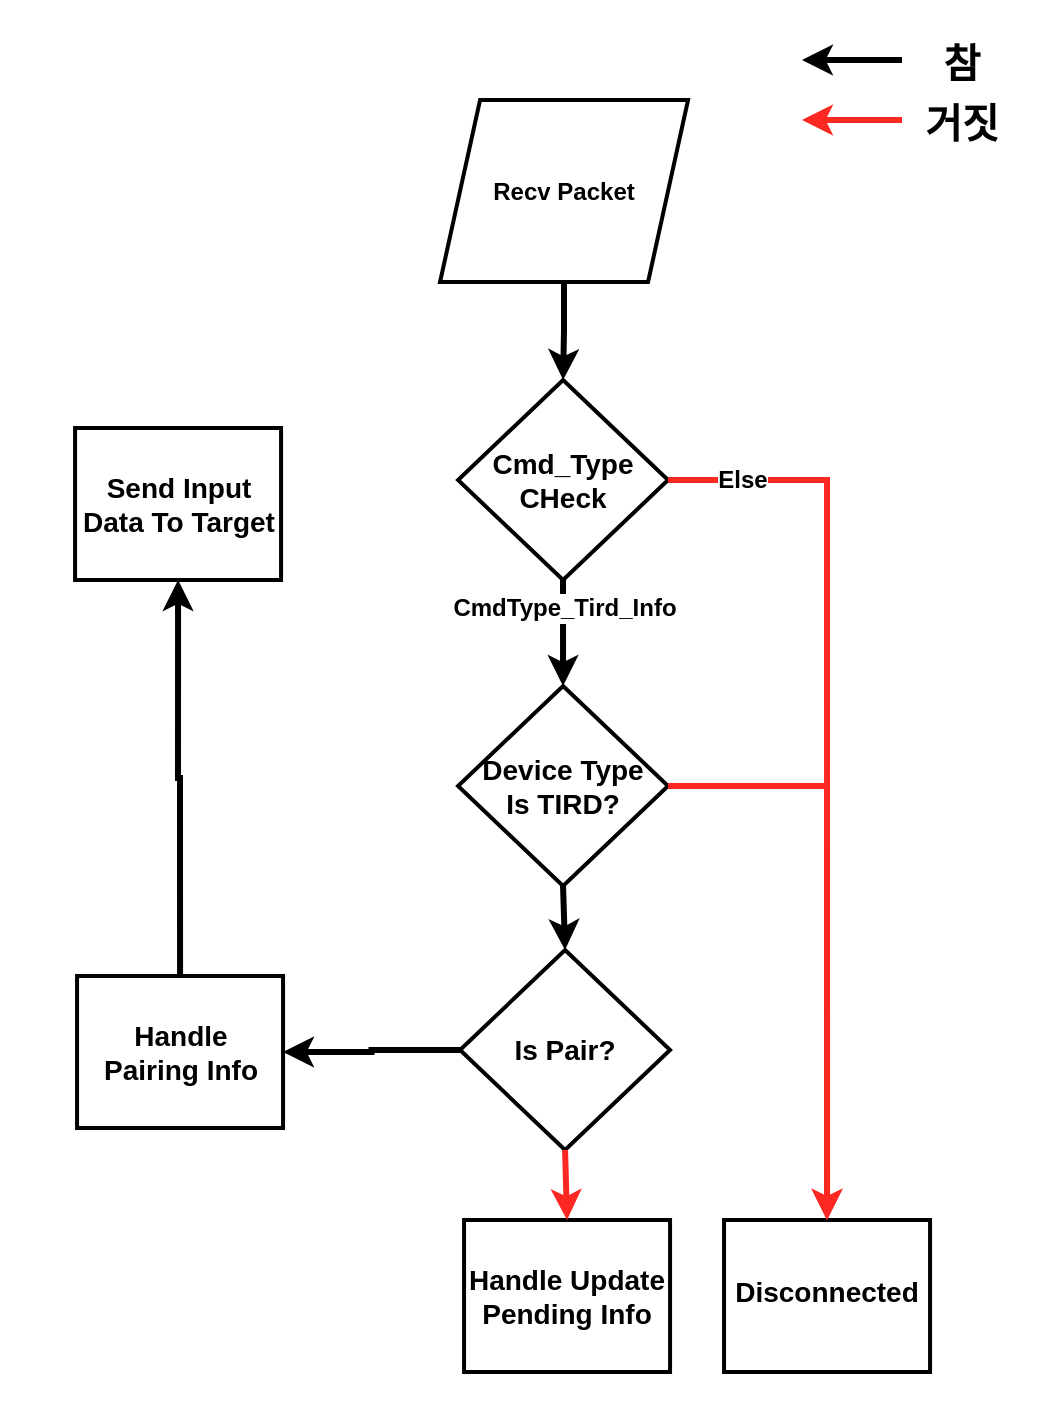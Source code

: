 <mxfile version="21.6.9" type="device">
  <diagram name="페이지-1" id="7Ij8uKjP76WhhLE6ZRci">
    <mxGraphModel dx="1434" dy="1959" grid="1" gridSize="10" guides="1" tooltips="1" connect="1" arrows="1" fold="1" page="1" pageScale="1" pageWidth="827" pageHeight="1169" background="#FFFFFF" math="0" shadow="0">
      <root>
        <mxCell id="0" />
        <mxCell id="1" parent="0" />
        <mxCell id="FlCNs_IBPol1UIJCw7tp-71" value="" style="rounded=0;whiteSpace=wrap;html=1;strokeColor=#ffffff;" parent="1" vertex="1">
          <mxGeometry x="70" y="-1169" width="520" height="699" as="geometry" />
        </mxCell>
        <mxCell id="FlCNs_IBPol1UIJCw7tp-15" style="edgeStyle=orthogonalEdgeStyle;rounded=0;orthogonalLoop=1;jettySize=auto;html=1;entryX=0.5;entryY=0;entryDx=0;entryDy=0;strokeWidth=3;" parent="1" source="FlCNs_IBPol1UIJCw7tp-10" target="FlCNs_IBPol1UIJCw7tp-13" edge="1">
          <mxGeometry relative="1" as="geometry" />
        </mxCell>
        <mxCell id="FlCNs_IBPol1UIJCw7tp-10" value="Recv Packet" style="shape=parallelogram;perimeter=parallelogramPerimeter;whiteSpace=wrap;html=1;fixedSize=1;aspect=fixed;strokeWidth=2;fontStyle=1" parent="1" vertex="1">
          <mxGeometry x="289.03" y="-1120" width="124" height="91" as="geometry" />
        </mxCell>
        <mxCell id="FlCNs_IBPol1UIJCw7tp-58" value="CmdType_Tird_Info" style="edgeStyle=orthogonalEdgeStyle;rounded=0;orthogonalLoop=1;jettySize=auto;html=1;entryX=0.5;entryY=0;entryDx=0;entryDy=0;fontStyle=1;fontSize=12;strokeWidth=3;exitX=0.5;exitY=1;exitDx=0;exitDy=0;" parent="1" source="FlCNs_IBPol1UIJCw7tp-13" target="VMmikbXuykKC2oKP8Y5w-1" edge="1">
          <mxGeometry x="0.501" relative="1" as="geometry">
            <Array as="points">
              <mxPoint x="352" y="-930" />
              <mxPoint x="350" y="-930" />
              <mxPoint x="350" y="-860" />
            </Array>
            <mxPoint as="offset" />
          </mxGeometry>
        </mxCell>
        <mxCell id="FlCNs_IBPol1UIJCw7tp-13" value="Cmd_Type&lt;br style=&quot;font-size: 14px;&quot;&gt;CHeck" style="rhombus;whiteSpace=wrap;html=1;aspect=fixed;strokeWidth=2;fontStyle=1;fontSize=14;" parent="1" vertex="1">
          <mxGeometry x="298.03" y="-980" width="105" height="100" as="geometry" />
        </mxCell>
        <mxCell id="FlCNs_IBPol1UIJCw7tp-21" value="Handle Update Pending Info" style="rounded=0;whiteSpace=wrap;html=1;fontStyle=1;strokeWidth=2;fontSize=14;" parent="1" vertex="1">
          <mxGeometry x="301.03" y="-560" width="103" height="76" as="geometry" />
        </mxCell>
        <mxCell id="FlCNs_IBPol1UIJCw7tp-23" value="Is Pair?" style="rhombus;whiteSpace=wrap;html=1;aspect=fixed;fontStyle=1;strokeWidth=2;fontSize=14;" parent="1" vertex="1">
          <mxGeometry x="299.03" y="-695" width="105" height="100" as="geometry" />
        </mxCell>
        <mxCell id="FlCNs_IBPol1UIJCw7tp-32" value="&lt;p style=&quot;margin: 0px; padding: 0px; border: 0px none; line-height: 0px; overflow-wrap: break-word; font-family: Arial; font-size: 14px;&quot;&gt;&lt;span style=&quot;font-size: 14px;&quot;&gt;&lt;/span&gt;&lt;/p&gt;&lt;p style=&quot;margin: 0px; padding: 0px; border: 0px none; line-height: 0px; overflow-wrap: break-word; font-family: Arial; font-size: 14px;&quot;&gt;&lt;span style=&quot;font-size: 14px;&quot;&gt;&lt;/span&gt;&lt;/p&gt;&lt;p style=&quot;margin: 0px; padding: 0px; border: 0px none; line-height: 0px; overflow-wrap: break-word; font-family: Arial; font-size: 14px;&quot;&gt;&lt;span style=&quot;font-size: 14px;&quot;&gt;Disconnected&lt;/span&gt;&lt;/p&gt;&lt;p style=&quot;margin: 0px; padding: 0px; border: 0px none; line-height: 0px; overflow-wrap: break-word; font-family: Arial; font-size: 14px;&quot;&gt;&lt;span style=&quot;font-size: 14px;&quot;&gt;&lt;br style=&quot;font-size: 14px;&quot;&gt;&lt;/span&gt;&lt;/p&gt;" style="rounded=0;whiteSpace=wrap;html=1;fontStyle=1;strokeWidth=2;fontSize=14;" parent="1" vertex="1">
          <mxGeometry x="431.03" y="-560" width="103" height="76" as="geometry" />
        </mxCell>
        <mxCell id="VzTFzCelFTvTFUtPNzLl-1" style="edgeStyle=orthogonalEdgeStyle;rounded=0;orthogonalLoop=1;jettySize=auto;html=1;exitX=0;exitY=0.5;exitDx=0;exitDy=0;entryX=1;entryY=0.5;entryDx=0;entryDy=0;fontStyle=1;strokeWidth=3;" parent="1" edge="1">
          <mxGeometry relative="1" as="geometry">
            <mxPoint x="520" y="-1140" as="sourcePoint" />
            <mxPoint x="470" y="-1140" as="targetPoint" />
          </mxGeometry>
        </mxCell>
        <mxCell id="VzTFzCelFTvTFUtPNzLl-2" style="edgeStyle=orthogonalEdgeStyle;rounded=0;orthogonalLoop=1;jettySize=auto;html=1;entryX=1;entryY=0.5;entryDx=0;entryDy=0;fontStyle=1;strokeWidth=3;strokeColor=#FC2821;" parent="1" edge="1">
          <mxGeometry relative="1" as="geometry">
            <mxPoint x="520" y="-1110" as="sourcePoint" />
            <mxPoint x="470.0" y="-1110" as="targetPoint" />
          </mxGeometry>
        </mxCell>
        <mxCell id="VzTFzCelFTvTFUtPNzLl-4" value="참" style="text;html=1;strokeColor=none;fillColor=none;align=center;verticalAlign=middle;whiteSpace=wrap;rounded=0;fontSize=20;fontStyle=1" parent="1" vertex="1">
          <mxGeometry x="520" y="-1154" width="60" height="30" as="geometry" />
        </mxCell>
        <mxCell id="VzTFzCelFTvTFUtPNzLl-5" value="거짓" style="text;html=1;strokeColor=none;fillColor=none;align=center;verticalAlign=middle;whiteSpace=wrap;rounded=0;fontSize=20;fontStyle=1" parent="1" vertex="1">
          <mxGeometry x="520" y="-1124" width="60" height="30" as="geometry" />
        </mxCell>
        <mxCell id="mwJyTNDDtB5qL9PiFzt8-2" style="edgeStyle=orthogonalEdgeStyle;rounded=0;orthogonalLoop=1;jettySize=auto;html=1;exitX=0;exitY=0.5;exitDx=0;exitDy=0;entryX=1;entryY=0.5;entryDx=0;entryDy=0;fontStyle=1;strokeWidth=3;" parent="1" source="FlCNs_IBPol1UIJCw7tp-23" target="mwJyTNDDtB5qL9PiFzt8-3" edge="1">
          <mxGeometry relative="1" as="geometry">
            <mxPoint x="180.03" y="-760" as="sourcePoint" />
            <mxPoint x="130.03" y="-760" as="targetPoint" />
            <Array as="points" />
          </mxGeometry>
        </mxCell>
        <mxCell id="mwJyTNDDtB5qL9PiFzt8-3" value="Handle&lt;br style=&quot;font-size: 14px;&quot;&gt;Pairing Info" style="rounded=0;whiteSpace=wrap;fontStyle=1;html=1;strokeWidth=2;fontSize=14;" parent="1" vertex="1">
          <mxGeometry x="107.53" y="-682" width="103" height="76" as="geometry" />
        </mxCell>
        <mxCell id="mwJyTNDDtB5qL9PiFzt8-4" value="Else" style="edgeStyle=orthogonalEdgeStyle;rounded=0;orthogonalLoop=1;jettySize=auto;html=1;exitX=1;exitY=0.5;exitDx=0;exitDy=0;entryX=0.5;entryY=0;entryDx=0;entryDy=0;fontStyle=1;strokeWidth=3;strokeColor=#FC2821;fontSize=12;" parent="1" source="FlCNs_IBPol1UIJCw7tp-13" target="FlCNs_IBPol1UIJCw7tp-32" edge="1">
          <mxGeometry x="-0.836" relative="1" as="geometry">
            <mxPoint x="650.03" y="-890" as="sourcePoint" />
            <mxPoint x="450.03" y="-890" as="targetPoint" />
            <mxPoint as="offset" />
          </mxGeometry>
        </mxCell>
        <mxCell id="mwJyTNDDtB5qL9PiFzt8-19" value="Send Input Data To Target" style="rounded=0;whiteSpace=wrap;fontStyle=1;html=1;strokeWidth=2;fontSize=14;" parent="1" vertex="1">
          <mxGeometry x="106.53" y="-956" width="103" height="76" as="geometry" />
        </mxCell>
        <mxCell id="VMmikbXuykKC2oKP8Y5w-1" value="Device Type&lt;br style=&quot;font-size: 14px;&quot;&gt;Is TIRD?" style="rhombus;whiteSpace=wrap;html=1;aspect=fixed;fontStyle=1;strokeWidth=2;fontSize=14;" parent="1" vertex="1">
          <mxGeometry x="298.03" y="-827" width="105" height="100" as="geometry" />
        </mxCell>
        <mxCell id="VMmikbXuykKC2oKP8Y5w-2" style="edgeStyle=orthogonalEdgeStyle;rounded=0;orthogonalLoop=1;jettySize=auto;html=1;exitX=0.5;exitY=1;exitDx=0;exitDy=0;entryX=0.5;entryY=0;entryDx=0;entryDy=0;fontStyle=1;strokeWidth=3;" parent="1" source="VMmikbXuykKC2oKP8Y5w-1" target="FlCNs_IBPol1UIJCw7tp-23" edge="1">
          <mxGeometry relative="1" as="geometry">
            <mxPoint x="280" y="-770" as="sourcePoint" />
            <mxPoint x="230" y="-770" as="targetPoint" />
          </mxGeometry>
        </mxCell>
        <mxCell id="VMmikbXuykKC2oKP8Y5w-3" style="edgeStyle=orthogonalEdgeStyle;rounded=0;orthogonalLoop=1;jettySize=auto;html=1;exitX=1;exitY=0.5;exitDx=0;exitDy=0;entryX=0.5;entryY=0;entryDx=0;entryDy=0;fontStyle=1;strokeWidth=3;strokeColor=#FC2821;" parent="1" source="VMmikbXuykKC2oKP8Y5w-1" target="FlCNs_IBPol1UIJCw7tp-32" edge="1">
          <mxGeometry relative="1" as="geometry">
            <mxPoint x="340.0" y="-810" as="sourcePoint" />
            <mxPoint x="140.0" y="-810" as="targetPoint" />
          </mxGeometry>
        </mxCell>
        <mxCell id="VMmikbXuykKC2oKP8Y5w-4" style="edgeStyle=orthogonalEdgeStyle;rounded=0;orthogonalLoop=1;jettySize=auto;html=1;exitX=0.5;exitY=1;exitDx=0;exitDy=0;entryX=0.5;entryY=0;entryDx=0;entryDy=0;fontStyle=1;strokeWidth=3;strokeColor=#FC2821;" parent="1" source="FlCNs_IBPol1UIJCw7tp-23" target="FlCNs_IBPol1UIJCw7tp-21" edge="1">
          <mxGeometry relative="1" as="geometry">
            <mxPoint x="360.0" y="-740" as="sourcePoint" />
            <mxPoint x="160.0" y="-740" as="targetPoint" />
          </mxGeometry>
        </mxCell>
        <mxCell id="VMmikbXuykKC2oKP8Y5w-5" style="edgeStyle=orthogonalEdgeStyle;rounded=0;orthogonalLoop=1;jettySize=auto;html=1;exitX=0.5;exitY=0;exitDx=0;exitDy=0;entryX=0.5;entryY=1;entryDx=0;entryDy=0;fontStyle=1;strokeWidth=3;" parent="1" source="mwJyTNDDtB5qL9PiFzt8-3" target="mwJyTNDDtB5qL9PiFzt8-19" edge="1">
          <mxGeometry relative="1" as="geometry">
            <mxPoint x="60" y="-790" as="sourcePoint" />
            <mxPoint x="10" y="-790" as="targetPoint" />
          </mxGeometry>
        </mxCell>
      </root>
    </mxGraphModel>
  </diagram>
</mxfile>
